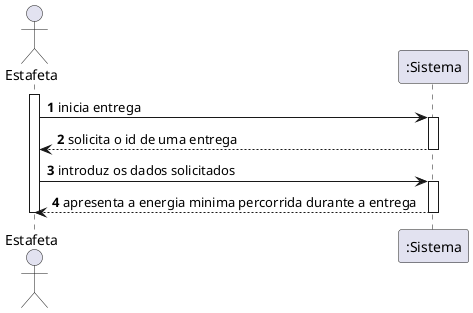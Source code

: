 @startuml
autonumber
actor "Estafeta" as EST

activate EST
EST -> ":Sistema" : inicia entrega 
activate ":Sistema"
":Sistema" --> EST : solicita o id de uma entrega
deactivate ":Sistema"

EST -> ":Sistema" : introduz os dados solicitados
activate ":Sistema"
":Sistema" --> EST : apresenta a energia minima percorrida durante a entrega
deactivate ":Sistema"

deactivate EST
@enduml